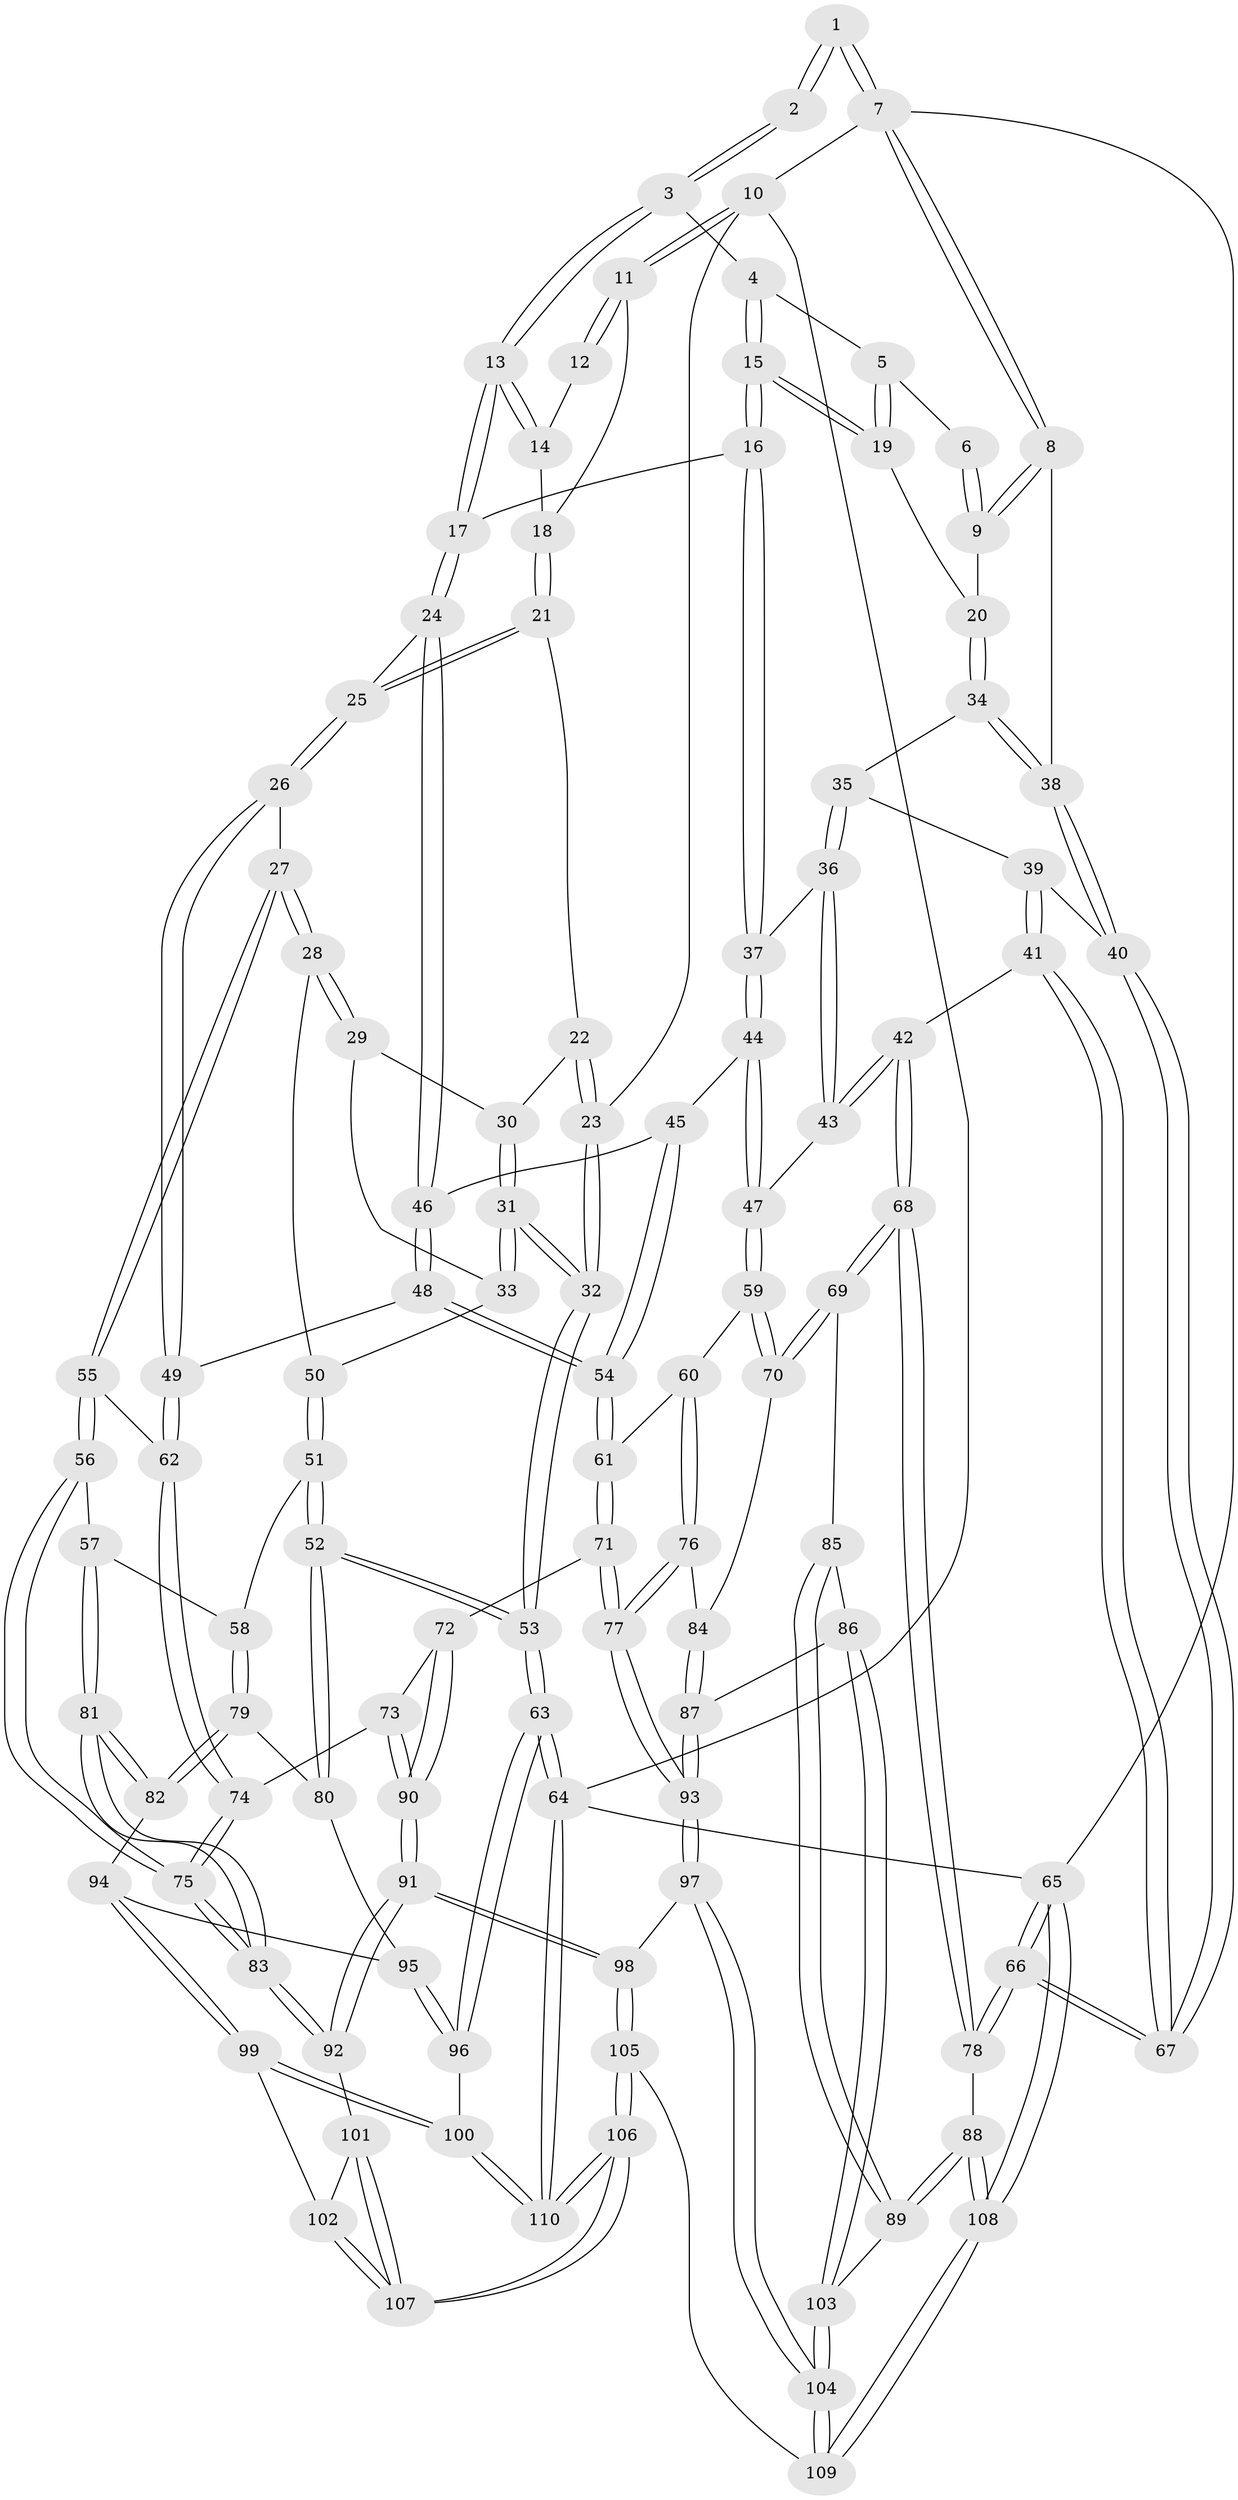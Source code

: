 // coarse degree distribution, {3: 0.7435897435897436, 4: 0.08974358974358974, 2: 0.10256410256410256, 5: 0.05128205128205128, 6: 0.01282051282051282}
// Generated by graph-tools (version 1.1) at 2025/54/03/04/25 22:54:31]
// undirected, 110 vertices, 272 edges
graph export_dot {
  node [color=gray90,style=filled];
  1 [pos="+0.8010030311547635+0"];
  2 [pos="+0.5547593717669915+0"];
  3 [pos="+0.5545047601896712+0"];
  4 [pos="+0.5594275669868525+0"];
  5 [pos="+0.7131726916871801+0.10081916308940336"];
  6 [pos="+0.7990284740851538+0"];
  7 [pos="+1+0"];
  8 [pos="+1+0"];
  9 [pos="+0.8444248698575726+0.10844118069463946"];
  10 [pos="+0+0"];
  11 [pos="+0+0"];
  12 [pos="+0.26146184850068704+0"];
  13 [pos="+0.42399995653302675+0.1515314938247343"];
  14 [pos="+0.338360941637473+0.05059556809407253"];
  15 [pos="+0.6109459238725204+0.20571439001276925"];
  16 [pos="+0.5728125847254008+0.23437300038890718"];
  17 [pos="+0.44093257818630055+0.24474975519826642"];
  18 [pos="+0.22095431342952945+0.11899585379907025"];
  19 [pos="+0.7173902516344774+0.17832779135439167"];
  20 [pos="+0.812134653350092+0.19578515791649537"];
  21 [pos="+0.22311209045821453+0.14182207581461878"];
  22 [pos="+0.11742143750475172+0.20099808185227924"];
  23 [pos="+0+0"];
  24 [pos="+0.4253562962401999+0.2586090314759334"];
  25 [pos="+0.36595818620823967+0.27807853931206894"];
  26 [pos="+0.2877832587695498+0.34766074459653445"];
  27 [pos="+0.24545218656773543+0.37593385174662475"];
  28 [pos="+0.20735583918794723+0.3699296976313879"];
  29 [pos="+0.13344059325098556+0.25976706495639595"];
  30 [pos="+0.12881195564067763+0.25022003633538065"];
  31 [pos="+0+0.31967061937148167"];
  32 [pos="+0+0.30924529627218683"];
  33 [pos="+0+0.3509185222178366"];
  34 [pos="+0.8262357534378141+0.21049016745315915"];
  35 [pos="+0.8268158739699166+0.2127832669715235"];
  36 [pos="+0.8083768466602637+0.3534031448631211"];
  37 [pos="+0.6394876465994064+0.3660114123767714"];
  38 [pos="+1+0.09574961478019083"];
  39 [pos="+0.8937130973438646+0.2663356822560809"];
  40 [pos="+1+0.3820653701603782"];
  41 [pos="+1+0.5074203418062706"];
  42 [pos="+0.9529188352976277+0.5178709425161527"];
  43 [pos="+0.8453606543972672+0.4780045971421182"];
  44 [pos="+0.6419634300587597+0.4337141995308533"];
  45 [pos="+0.5945515578934908+0.45797855231102397"];
  46 [pos="+0.4743885035214891+0.40573167485413364"];
  47 [pos="+0.7350228550599145+0.517043977162804"];
  48 [pos="+0.4596892680287834+0.5434914566965987"];
  49 [pos="+0.4568937807462351+0.5445383579520434"];
  50 [pos="+0.11260664873455098+0.4059980207598532"];
  51 [pos="+0.07541262158631382+0.5127627612062658"];
  52 [pos="+0+0.627479082808021"];
  53 [pos="+0+0.6421475243084406"];
  54 [pos="+0.529356982298109+0.5627806372779935"];
  55 [pos="+0.2591461659414492+0.4766598874813899"];
  56 [pos="+0.22907799685071809+0.5823074009270773"];
  57 [pos="+0.19727523865171728+0.6034436270198961"];
  58 [pos="+0.19513753914135235+0.6037244347752723"];
  59 [pos="+0.6938242661889674+0.5977740901368669"];
  60 [pos="+0.622465096194242+0.5941840396919734"];
  61 [pos="+0.5436596752430558+0.578378555205637"];
  62 [pos="+0.42998533627157515+0.5619539091153961"];
  63 [pos="+0+0.7900474928417323"];
  64 [pos="+0+1"];
  65 [pos="+1+1"];
  66 [pos="+1+1"];
  67 [pos="+1+0.4966102622873129"];
  68 [pos="+0.8482712044148956+0.7409002898536174"];
  69 [pos="+0.7099815149414631+0.6503424567356588"];
  70 [pos="+0.7070155948383766+0.6477201398940668"];
  71 [pos="+0.5246873315436743+0.7202594864533791"];
  72 [pos="+0.5044524742860449+0.7164922321791279"];
  73 [pos="+0.4184189784409929+0.6831968552453014"];
  74 [pos="+0.37793858312589934+0.6575137247736145"];
  75 [pos="+0.3630922215667161+0.6635452799433011"];
  76 [pos="+0.5814025208565233+0.7104687941487906"];
  77 [pos="+0.540647951169176+0.738668530255621"];
  78 [pos="+0.8632232190250909+0.8145480938770517"];
  79 [pos="+0.08905590214421698+0.674151012758896"];
  80 [pos="+0.08663808511118187+0.6746690633843245"];
  81 [pos="+0.23562319096617723+0.7660212847124982"];
  82 [pos="+0.19729546747741922+0.7655232970843524"];
  83 [pos="+0.2950255001935462+0.8025691012118212"];
  84 [pos="+0.6880553970683769+0.666486843200749"];
  85 [pos="+0.7022892985769058+0.7332360668943789"];
  86 [pos="+0.6669813783571761+0.8193946757767129"];
  87 [pos="+0.6304779819749731+0.8011076784069324"];
  88 [pos="+0.8573001395798828+0.8176452101488907"];
  89 [pos="+0.7513155327136899+0.8520632136118572"];
  90 [pos="+0.42627270805169865+0.7801951028670457"];
  91 [pos="+0.3934879630699708+0.8576939799952111"];
  92 [pos="+0.300737470768868+0.8212526660906261"];
  93 [pos="+0.557543114529916+0.7959854515181152"];
  94 [pos="+0.15131049085678677+0.7910908001176844"];
  95 [pos="+0.09106274880960087+0.7525882940329293"];
  96 [pos="+0.036259951318122215+0.8559066088338434"];
  97 [pos="+0.5537196628370908+0.8019766439295889"];
  98 [pos="+0.40657652643999026+0.8669248349356746"];
  99 [pos="+0.09249650084091927+0.8894995952301079"];
  100 [pos="+0.09209993369876401+0.8896220355558334"];
  101 [pos="+0.287951062495387+0.8390420583551375"];
  102 [pos="+0.12041157874220315+0.8915963759372763"];
  103 [pos="+0.728904455184637+0.860698578852041"];
  104 [pos="+0.5957975344941464+1"];
  105 [pos="+0.5016305785009443+1"];
  106 [pos="+0.280151705501297+1"];
  107 [pos="+0.25356656302755815+0.9941558013108329"];
  108 [pos="+0.7060769044836797+1"];
  109 [pos="+0.5831394675391165+1"];
  110 [pos="+0.05534387002410242+1"];
  1 -- 2;
  1 -- 2;
  1 -- 7;
  1 -- 7;
  2 -- 3;
  2 -- 3;
  3 -- 4;
  3 -- 13;
  3 -- 13;
  4 -- 5;
  4 -- 15;
  4 -- 15;
  5 -- 6;
  5 -- 19;
  5 -- 19;
  6 -- 9;
  6 -- 9;
  7 -- 8;
  7 -- 8;
  7 -- 10;
  7 -- 65;
  8 -- 9;
  8 -- 9;
  8 -- 38;
  9 -- 20;
  10 -- 11;
  10 -- 11;
  10 -- 23;
  10 -- 64;
  11 -- 12;
  11 -- 12;
  11 -- 18;
  12 -- 14;
  13 -- 14;
  13 -- 14;
  13 -- 17;
  13 -- 17;
  14 -- 18;
  15 -- 16;
  15 -- 16;
  15 -- 19;
  15 -- 19;
  16 -- 17;
  16 -- 37;
  16 -- 37;
  17 -- 24;
  17 -- 24;
  18 -- 21;
  18 -- 21;
  19 -- 20;
  20 -- 34;
  20 -- 34;
  21 -- 22;
  21 -- 25;
  21 -- 25;
  22 -- 23;
  22 -- 23;
  22 -- 30;
  23 -- 32;
  23 -- 32;
  24 -- 25;
  24 -- 46;
  24 -- 46;
  25 -- 26;
  25 -- 26;
  26 -- 27;
  26 -- 49;
  26 -- 49;
  27 -- 28;
  27 -- 28;
  27 -- 55;
  27 -- 55;
  28 -- 29;
  28 -- 29;
  28 -- 50;
  29 -- 30;
  29 -- 33;
  30 -- 31;
  30 -- 31;
  31 -- 32;
  31 -- 32;
  31 -- 33;
  31 -- 33;
  32 -- 53;
  32 -- 53;
  33 -- 50;
  34 -- 35;
  34 -- 38;
  34 -- 38;
  35 -- 36;
  35 -- 36;
  35 -- 39;
  36 -- 37;
  36 -- 43;
  36 -- 43;
  37 -- 44;
  37 -- 44;
  38 -- 40;
  38 -- 40;
  39 -- 40;
  39 -- 41;
  39 -- 41;
  40 -- 67;
  40 -- 67;
  41 -- 42;
  41 -- 67;
  41 -- 67;
  42 -- 43;
  42 -- 43;
  42 -- 68;
  42 -- 68;
  43 -- 47;
  44 -- 45;
  44 -- 47;
  44 -- 47;
  45 -- 46;
  45 -- 54;
  45 -- 54;
  46 -- 48;
  46 -- 48;
  47 -- 59;
  47 -- 59;
  48 -- 49;
  48 -- 54;
  48 -- 54;
  49 -- 62;
  49 -- 62;
  50 -- 51;
  50 -- 51;
  51 -- 52;
  51 -- 52;
  51 -- 58;
  52 -- 53;
  52 -- 53;
  52 -- 80;
  52 -- 80;
  53 -- 63;
  53 -- 63;
  54 -- 61;
  54 -- 61;
  55 -- 56;
  55 -- 56;
  55 -- 62;
  56 -- 57;
  56 -- 75;
  56 -- 75;
  57 -- 58;
  57 -- 81;
  57 -- 81;
  58 -- 79;
  58 -- 79;
  59 -- 60;
  59 -- 70;
  59 -- 70;
  60 -- 61;
  60 -- 76;
  60 -- 76;
  61 -- 71;
  61 -- 71;
  62 -- 74;
  62 -- 74;
  63 -- 64;
  63 -- 64;
  63 -- 96;
  63 -- 96;
  64 -- 110;
  64 -- 110;
  64 -- 65;
  65 -- 66;
  65 -- 66;
  65 -- 108;
  65 -- 108;
  66 -- 67;
  66 -- 67;
  66 -- 78;
  66 -- 78;
  68 -- 69;
  68 -- 69;
  68 -- 78;
  68 -- 78;
  69 -- 70;
  69 -- 70;
  69 -- 85;
  70 -- 84;
  71 -- 72;
  71 -- 77;
  71 -- 77;
  72 -- 73;
  72 -- 90;
  72 -- 90;
  73 -- 74;
  73 -- 90;
  73 -- 90;
  74 -- 75;
  74 -- 75;
  75 -- 83;
  75 -- 83;
  76 -- 77;
  76 -- 77;
  76 -- 84;
  77 -- 93;
  77 -- 93;
  78 -- 88;
  79 -- 80;
  79 -- 82;
  79 -- 82;
  80 -- 95;
  81 -- 82;
  81 -- 82;
  81 -- 83;
  81 -- 83;
  82 -- 94;
  83 -- 92;
  83 -- 92;
  84 -- 87;
  84 -- 87;
  85 -- 86;
  85 -- 89;
  85 -- 89;
  86 -- 87;
  86 -- 103;
  86 -- 103;
  87 -- 93;
  87 -- 93;
  88 -- 89;
  88 -- 89;
  88 -- 108;
  88 -- 108;
  89 -- 103;
  90 -- 91;
  90 -- 91;
  91 -- 92;
  91 -- 92;
  91 -- 98;
  91 -- 98;
  92 -- 101;
  93 -- 97;
  93 -- 97;
  94 -- 95;
  94 -- 99;
  94 -- 99;
  95 -- 96;
  95 -- 96;
  96 -- 100;
  97 -- 98;
  97 -- 104;
  97 -- 104;
  98 -- 105;
  98 -- 105;
  99 -- 100;
  99 -- 100;
  99 -- 102;
  100 -- 110;
  100 -- 110;
  101 -- 102;
  101 -- 107;
  101 -- 107;
  102 -- 107;
  102 -- 107;
  103 -- 104;
  103 -- 104;
  104 -- 109;
  104 -- 109;
  105 -- 106;
  105 -- 106;
  105 -- 109;
  106 -- 107;
  106 -- 107;
  106 -- 110;
  106 -- 110;
  108 -- 109;
  108 -- 109;
}
